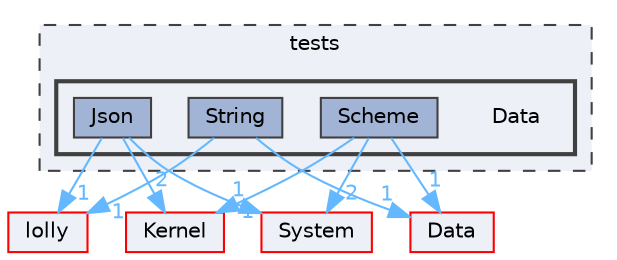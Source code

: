 digraph "Data"
{
 // LATEX_PDF_SIZE
  bgcolor="transparent";
  edge [fontname=Helvetica,fontsize=10,labelfontname=Helvetica,labelfontsize=10];
  node [fontname=Helvetica,fontsize=10,shape=box,height=0.2,width=0.4];
  compound=true
  subgraph clusterdir_59425e443f801f1f2fd8bbe4959a3ccf {
    graph [ bgcolor="#edf0f7", pencolor="grey25", label="tests", fontname=Helvetica,fontsize=10 style="filled,dashed", URL="dir_59425e443f801f1f2fd8bbe4959a3ccf.html",tooltip=""]
  subgraph clusterdir_0e16d6e1be87168091a429944e6ef96f {
    graph [ bgcolor="#edf0f7", pencolor="grey25", label="", fontname=Helvetica,fontsize=10 style="filled,bold", URL="dir_0e16d6e1be87168091a429944e6ef96f.html",tooltip=""]
    dir_0e16d6e1be87168091a429944e6ef96f [shape=plaintext, label="Data"];
  dir_34b3ecfd724974c6fe2259c8a716411f [label="Json", fillcolor="#a2b4d6", color="grey25", style="filled", URL="dir_34b3ecfd724974c6fe2259c8a716411f.html",tooltip=""];
  dir_8955762d4eb731b93240e1fccf00c110 [label="Scheme", fillcolor="#a2b4d6", color="grey25", style="filled", URL="dir_8955762d4eb731b93240e1fccf00c110.html",tooltip=""];
  dir_c067da720bbdf70a3aba5f2f5c550860 [label="String", fillcolor="#a2b4d6", color="grey25", style="filled", URL="dir_c067da720bbdf70a3aba5f2f5c550860.html",tooltip=""];
  }
  }
  dir_52bed8acfaac088d5968cb2c84d7645d [label="Kernel", fillcolor="#edf0f7", color="red", style="filled", URL="dir_52bed8acfaac088d5968cb2c84d7645d.html",tooltip=""];
  dir_4e4e38b7a3cbd015b31043c806009c51 [label="lolly", fillcolor="#edf0f7", color="red", style="filled", URL="dir_4e4e38b7a3cbd015b31043c806009c51.html",tooltip=""];
  dir_9af51e3826d4f9e80d9103b2de543e84 [label="System", fillcolor="#edf0f7", color="red", style="filled", URL="dir_9af51e3826d4f9e80d9103b2de543e84.html",tooltip=""];
  dir_e3d743d0ec9b4013b28b5d69101bc7fb [label="Data", fillcolor="#edf0f7", color="red", style="filled", URL="dir_e3d743d0ec9b4013b28b5d69101bc7fb.html",tooltip=""];
  dir_34b3ecfd724974c6fe2259c8a716411f->dir_4e4e38b7a3cbd015b31043c806009c51 [headlabel="1", labeldistance=1.5 headhref="dir_000029_000035.html" href="dir_000029_000035.html" color="steelblue1" fontcolor="steelblue1"];
  dir_34b3ecfd724974c6fe2259c8a716411f->dir_52bed8acfaac088d5968cb2c84d7645d [headlabel="2", labeldistance=1.5 headhref="dir_000029_000031.html" href="dir_000029_000031.html" color="steelblue1" fontcolor="steelblue1"];
  dir_34b3ecfd724974c6fe2259c8a716411f->dir_9af51e3826d4f9e80d9103b2de543e84 [headlabel="1", labeldistance=1.5 headhref="dir_000029_000050.html" href="dir_000029_000050.html" color="steelblue1" fontcolor="steelblue1"];
  dir_8955762d4eb731b93240e1fccf00c110->dir_52bed8acfaac088d5968cb2c84d7645d [headlabel="1", labeldistance=1.5 headhref="dir_000045_000031.html" href="dir_000045_000031.html" color="steelblue1" fontcolor="steelblue1"];
  dir_8955762d4eb731b93240e1fccf00c110->dir_9af51e3826d4f9e80d9103b2de543e84 [headlabel="2", labeldistance=1.5 headhref="dir_000045_000050.html" href="dir_000045_000050.html" color="steelblue1" fontcolor="steelblue1"];
  dir_8955762d4eb731b93240e1fccf00c110->dir_e3d743d0ec9b4013b28b5d69101bc7fb [headlabel="1", labeldistance=1.5 headhref="dir_000045_000012.html" href="dir_000045_000012.html" color="steelblue1" fontcolor="steelblue1"];
  dir_c067da720bbdf70a3aba5f2f5c550860->dir_4e4e38b7a3cbd015b31043c806009c51 [headlabel="1", labeldistance=1.5 headhref="dir_000047_000035.html" href="dir_000047_000035.html" color="steelblue1" fontcolor="steelblue1"];
  dir_c067da720bbdf70a3aba5f2f5c550860->dir_e3d743d0ec9b4013b28b5d69101bc7fb [headlabel="1", labeldistance=1.5 headhref="dir_000047_000012.html" href="dir_000047_000012.html" color="steelblue1" fontcolor="steelblue1"];
}
